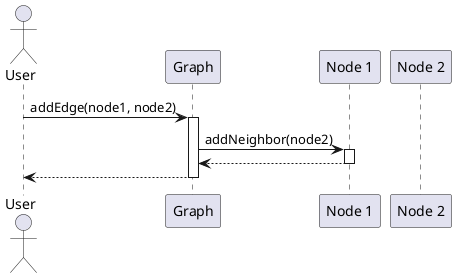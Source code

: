 @startuml
actor User
participant "Graph" as G
participant "Node 1" as Node1
participant "Node 2" as Node2

User -> G : addEdge(node1, node2)
activate G
G -> Node1 : addNeighbor(node2)
activate Node1
Node1 --> G
deactivate Node1
G --> User
deactivate G
@enduml
